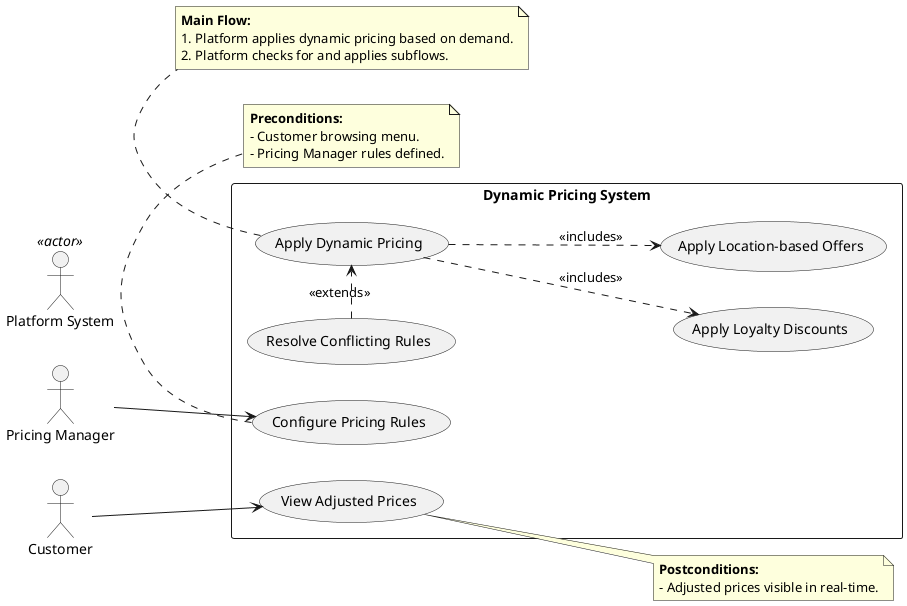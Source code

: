 @startuml
left to right direction

actor "Pricing Manager" as PM
actor "Customer" as Customer
actor "Platform System" as Platform <<actor>>

rectangle "Dynamic Pricing System" {
    usecase "Configure Pricing Rules" as UC_Config
    usecase "Apply Dynamic Pricing" as UC_ApplyDynamic
    usecase "Apply Loyalty Discounts" as UC_Loyalty
    usecase "Apply Location-based Offers" as UC_Location
    usecase "Resolve Conflicting Rules" as UC_ResolveConflict
    usecase "View Adjusted Prices" as UC_ViewPrices
}

'--- Associations ---'
PM --> UC_Config
Customer --> UC_ViewPrices

'--- Includes (Subflows) ---'
UC_ApplyDynamic ..> UC_Loyalty : <<includes>>
UC_ApplyDynamic ..> UC_Location : <<includes>>

'--- Extends (Alternative Flow) ---'
UC_ResolveConflict .> UC_ApplyDynamic : <<extends>>

'--- Notes for Preconditions and Flow ---'
note bottom of UC_Config
**Preconditions:**
- Customer browsing menu.
- Pricing Manager rules defined.
end note

note bottom of UC_ApplyDynamic
**Main Flow:**
1. Platform applies dynamic pricing based on demand.
2. Platform checks for and applies subflows.
end note

note right of UC_ViewPrices
**Postconditions:**
- Adjusted prices visible in real-time.
end note

@enduml
